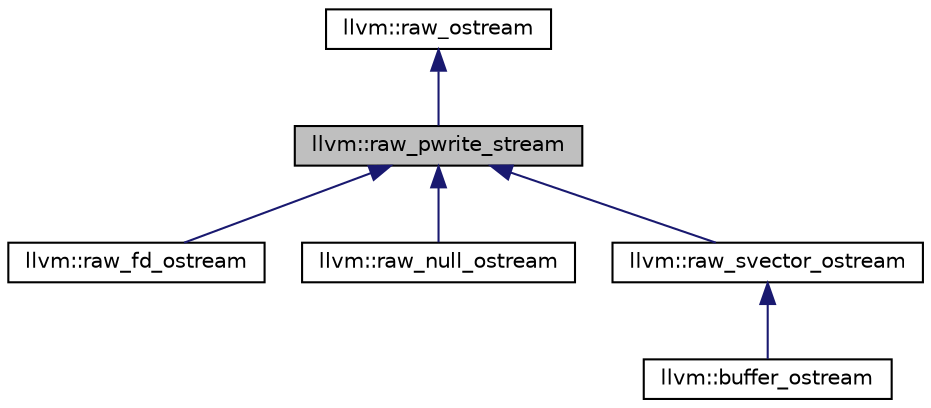digraph "llvm::raw_pwrite_stream"
{
  edge [fontname="Helvetica",fontsize="10",labelfontname="Helvetica",labelfontsize="10"];
  node [fontname="Helvetica",fontsize="10",shape=record];
  Node1 [label="llvm::raw_pwrite_stream",height=0.2,width=0.4,color="black", fillcolor="grey75", style="filled", fontcolor="black"];
  Node2 -> Node1 [dir="back",color="midnightblue",fontsize="10",style="solid",fontname="Helvetica"];
  Node2 [label="llvm::raw_ostream",height=0.2,width=0.4,color="black", fillcolor="white", style="filled",URL="$classllvm_1_1raw__ostream.html",tooltip="This class implements an extremely fast bulk output stream that can only output to a stream..."];
  Node1 -> Node3 [dir="back",color="midnightblue",fontsize="10",style="solid",fontname="Helvetica"];
  Node3 [label="llvm::raw_fd_ostream",height=0.2,width=0.4,color="black", fillcolor="white", style="filled",URL="$classllvm_1_1raw__fd__ostream.html",tooltip="A raw_ostream that writes to a file descriptor. "];
  Node1 -> Node4 [dir="back",color="midnightblue",fontsize="10",style="solid",fontname="Helvetica"];
  Node4 [label="llvm::raw_null_ostream",height=0.2,width=0.4,color="black", fillcolor="white", style="filled",URL="$classllvm_1_1raw__null__ostream.html",tooltip="A raw_ostream that discards all output. "];
  Node1 -> Node5 [dir="back",color="midnightblue",fontsize="10",style="solid",fontname="Helvetica"];
  Node5 [label="llvm::raw_svector_ostream",height=0.2,width=0.4,color="black", fillcolor="white", style="filled",URL="$classllvm_1_1raw__svector__ostream.html",tooltip="A raw_ostream that writes to an SmallVector or SmallString. "];
  Node5 -> Node6 [dir="back",color="midnightblue",fontsize="10",style="solid",fontname="Helvetica"];
  Node6 [label="llvm::buffer_ostream",height=0.2,width=0.4,color="black", fillcolor="white", style="filled",URL="$classllvm_1_1buffer__ostream.html"];
}
